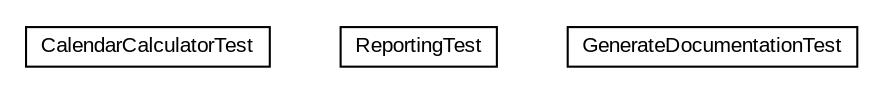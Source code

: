 #!/usr/local/bin/dot
#
# Class diagram 
# Generated by UMLGraph version R5_6-24-gf6e263 (http://www.umlgraph.org/)
#

digraph G {
	edge [fontname="arial",fontsize=10,labelfontname="arial",labelfontsize=10];
	node [fontname="arial",fontsize=10,shape=plaintext];
	nodesep=0.25;
	ranksep=0.5;
	// org.miloss.fgsms.services.rs.impl.CalendarCalculatorTest
	c397 [label=<<table title="org.miloss.fgsms.services.rs.impl.CalendarCalculatorTest" border="0" cellborder="1" cellspacing="0" cellpadding="2" port="p" href="./CalendarCalculatorTest.html">
		<tr><td><table border="0" cellspacing="0" cellpadding="1">
<tr><td align="center" balign="center"> CalendarCalculatorTest </td></tr>
		</table></td></tr>
		</table>>, URL="./CalendarCalculatorTest.html", fontname="arial", fontcolor="black", fontsize=10.0];
	// org.miloss.fgsms.services.rs.impl.ReportingTest
	c398 [label=<<table title="org.miloss.fgsms.services.rs.impl.ReportingTest" border="0" cellborder="1" cellspacing="0" cellpadding="2" port="p" href="./ReportingTest.html">
		<tr><td><table border="0" cellspacing="0" cellpadding="1">
<tr><td align="center" balign="center"> ReportingTest </td></tr>
		</table></td></tr>
		</table>>, URL="./ReportingTest.html", fontname="arial", fontcolor="black", fontsize=10.0];
	// org.miloss.fgsms.services.rs.impl.GenerateDocumentationTest
	c399 [label=<<table title="org.miloss.fgsms.services.rs.impl.GenerateDocumentationTest" border="0" cellborder="1" cellspacing="0" cellpadding="2" port="p" href="./GenerateDocumentationTest.html">
		<tr><td><table border="0" cellspacing="0" cellpadding="1">
<tr><td align="center" balign="center"> GenerateDocumentationTest </td></tr>
		</table></td></tr>
		</table>>, URL="./GenerateDocumentationTest.html", fontname="arial", fontcolor="black", fontsize=10.0];
}

